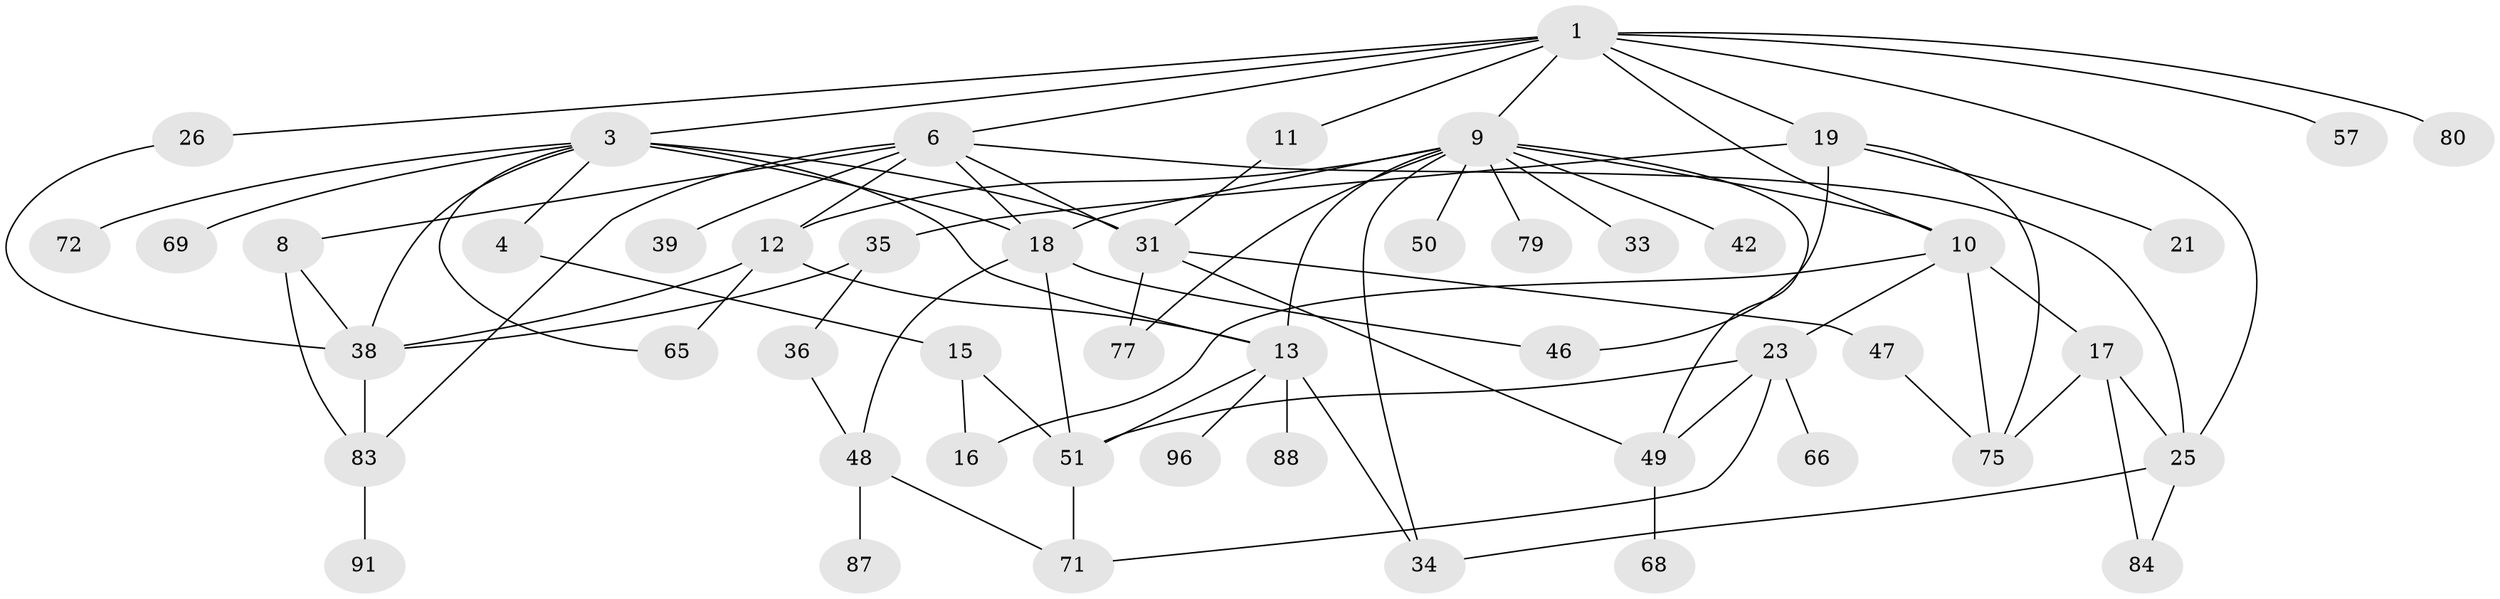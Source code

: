 // original degree distribution, {5: 0.05, 7: 0.03, 2: 0.32, 1: 0.24, 3: 0.21, 6: 0.03, 9: 0.01, 4: 0.11}
// Generated by graph-tools (version 1.1) at 2025/13/03/09/25 04:13:19]
// undirected, 50 vertices, 83 edges
graph export_dot {
graph [start="1"]
  node [color=gray90,style=filled];
  1 [super="+2"];
  3 [super="+5+27+14"];
  4;
  6 [super="+7"];
  8 [super="+94+54"];
  9 [super="+43+20"];
  10;
  11;
  12 [super="+85+44+22+60"];
  13;
  15 [super="+28"];
  16 [super="+53"];
  17 [super="+45"];
  18 [super="+29+30"];
  19 [super="+62"];
  21;
  23 [super="+24"];
  25 [super="+40"];
  26;
  31 [super="+41"];
  33;
  34 [super="+70"];
  35;
  36;
  38 [super="+64+73"];
  39;
  42;
  46;
  47;
  48 [super="+78"];
  49;
  50;
  51 [super="+74+67"];
  57;
  65 [super="+99"];
  66;
  68;
  69 [super="+98"];
  71;
  72;
  75 [super="+82+86"];
  77;
  79;
  80 [super="+81"];
  83 [super="+90"];
  84;
  87;
  88;
  91;
  96;
  1 -- 3;
  1 -- 9;
  1 -- 11;
  1 -- 80;
  1 -- 19;
  1 -- 26;
  1 -- 6;
  1 -- 25;
  1 -- 10;
  1 -- 57;
  3 -- 4;
  3 -- 38;
  3 -- 18 [weight=2];
  3 -- 65;
  3 -- 72;
  3 -- 13;
  3 -- 31;
  3 -- 69;
  4 -- 15;
  6 -- 83;
  6 -- 18;
  6 -- 39;
  6 -- 8;
  6 -- 12;
  6 -- 31;
  6 -- 25;
  8 -- 38;
  8 -- 83;
  9 -- 12;
  9 -- 13;
  9 -- 18;
  9 -- 33;
  9 -- 77;
  9 -- 34;
  9 -- 10;
  9 -- 50;
  9 -- 49;
  9 -- 42;
  9 -- 79;
  10 -- 16;
  10 -- 17;
  10 -- 23;
  10 -- 75;
  11 -- 31;
  12 -- 13;
  12 -- 38;
  12 -- 65;
  13 -- 88;
  13 -- 96;
  13 -- 34;
  13 -- 51;
  15 -- 51;
  15 -- 16;
  17 -- 25;
  17 -- 84;
  17 -- 75;
  18 -- 48;
  18 -- 51;
  18 -- 46;
  19 -- 21;
  19 -- 35;
  19 -- 75;
  19 -- 46;
  23 -- 49;
  23 -- 66;
  23 -- 51;
  23 -- 71;
  25 -- 34;
  25 -- 84;
  26 -- 38;
  31 -- 47;
  31 -- 49;
  31 -- 77;
  35 -- 36;
  35 -- 38;
  36 -- 48;
  38 -- 83;
  47 -- 75;
  48 -- 71;
  48 -- 87;
  49 -- 68;
  51 -- 71;
  83 -- 91;
}
